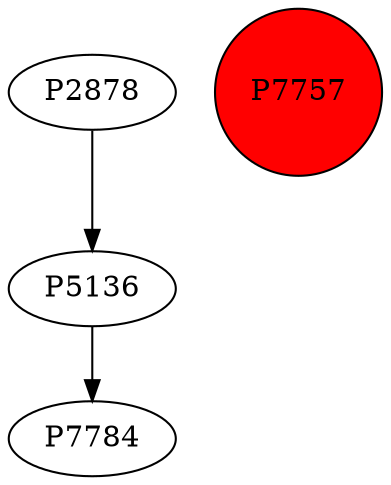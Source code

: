 digraph {
	P5136 -> P7784
	P2878 -> P5136
	P7757 [shape=circle]
	P7757 [style=filled]
	P7757 [fillcolor=red]
}